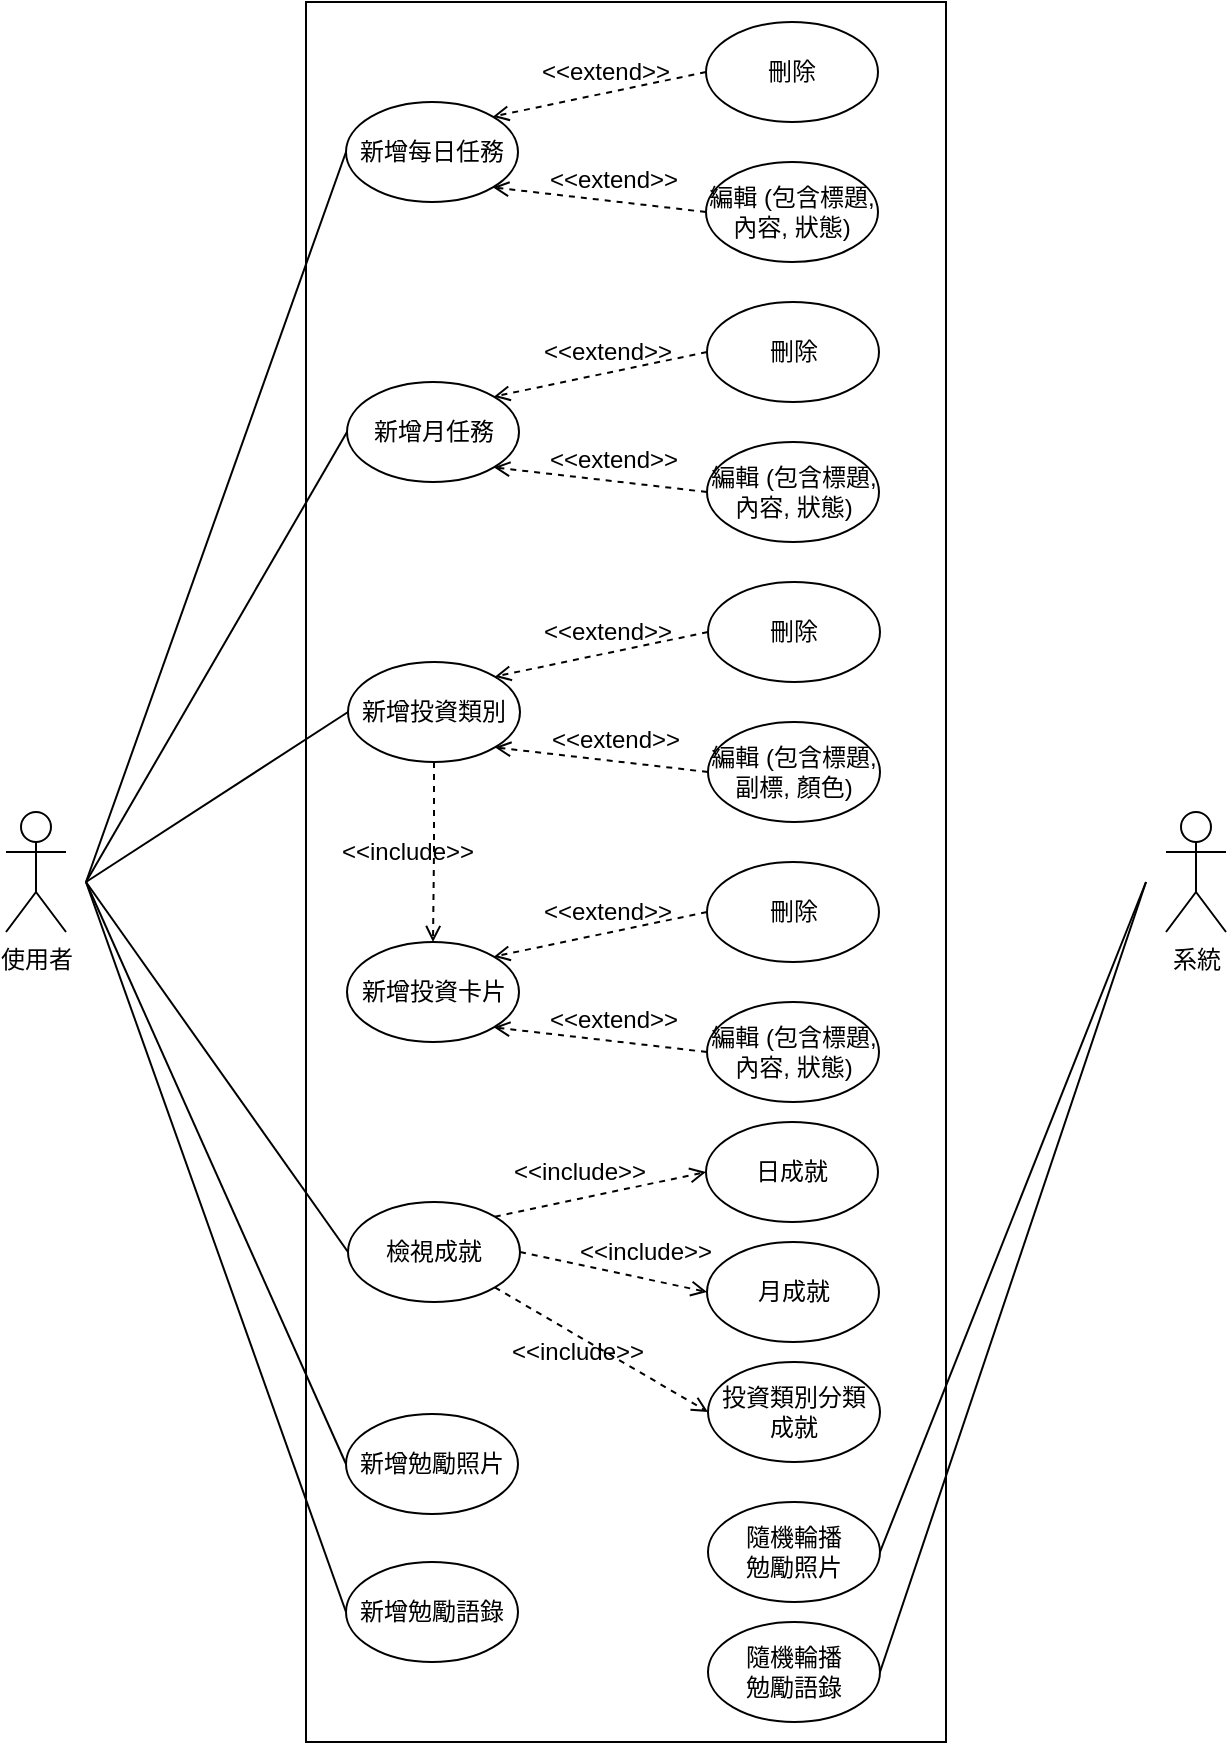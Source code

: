 <mxfile version="22.1.4" type="github">
  <diagram name="UseCase" id="pDSUjegn96nsJKg2fZfC">
    <mxGraphModel dx="934" dy="508" grid="1" gridSize="10" guides="1" tooltips="1" connect="1" arrows="1" fold="1" page="1" pageScale="1" pageWidth="827" pageHeight="1169" math="0" shadow="0">
      <root>
        <mxCell id="0" />
        <mxCell id="1" parent="0" />
        <mxCell id="iqI2cnadPSswFyMTZ1ij-2" value="" style="rounded=0;whiteSpace=wrap;html=1;" vertex="1" parent="1">
          <mxGeometry x="290" y="60" width="320" height="870" as="geometry" />
        </mxCell>
        <mxCell id="iqI2cnadPSswFyMTZ1ij-3" value="使用者" style="shape=umlActor;verticalLabelPosition=bottom;verticalAlign=top;html=1;outlineConnect=0;" vertex="1" parent="1">
          <mxGeometry x="140" y="465" width="30" height="60" as="geometry" />
        </mxCell>
        <mxCell id="iqI2cnadPSswFyMTZ1ij-4" value="新增每日任務" style="ellipse;whiteSpace=wrap;html=1;" vertex="1" parent="1">
          <mxGeometry x="310" y="110" width="86" height="50" as="geometry" />
        </mxCell>
        <mxCell id="iqI2cnadPSswFyMTZ1ij-11" style="rounded=0;orthogonalLoop=1;jettySize=auto;html=1;exitX=0;exitY=0.5;exitDx=0;exitDy=0;entryX=1;entryY=0;entryDx=0;entryDy=0;dashed=1;endArrow=open;endFill=0;" edge="1" parent="1" source="iqI2cnadPSswFyMTZ1ij-7" target="iqI2cnadPSswFyMTZ1ij-4">
          <mxGeometry relative="1" as="geometry" />
        </mxCell>
        <mxCell id="iqI2cnadPSswFyMTZ1ij-7" value="刪除" style="ellipse;whiteSpace=wrap;html=1;" vertex="1" parent="1">
          <mxGeometry x="490" y="70" width="86" height="50" as="geometry" />
        </mxCell>
        <mxCell id="iqI2cnadPSswFyMTZ1ij-13" style="rounded=0;orthogonalLoop=1;jettySize=auto;html=1;exitX=0;exitY=0.5;exitDx=0;exitDy=0;entryX=1;entryY=1;entryDx=0;entryDy=0;dashed=1;endArrow=open;endFill=0;" edge="1" parent="1" source="iqI2cnadPSswFyMTZ1ij-8" target="iqI2cnadPSswFyMTZ1ij-4">
          <mxGeometry relative="1" as="geometry" />
        </mxCell>
        <mxCell id="iqI2cnadPSswFyMTZ1ij-8" value="編輯 (包含標題, 內容, 狀態)" style="ellipse;whiteSpace=wrap;html=1;" vertex="1" parent="1">
          <mxGeometry x="490" y="140" width="86" height="50" as="geometry" />
        </mxCell>
        <mxCell id="iqI2cnadPSswFyMTZ1ij-12" value="&amp;lt;&amp;lt;extend&amp;gt;&amp;gt;" style="text;html=1;strokeColor=none;fillColor=none;align=center;verticalAlign=middle;whiteSpace=wrap;rounded=0;" vertex="1" parent="1">
          <mxGeometry x="410" y="80" width="60" height="30" as="geometry" />
        </mxCell>
        <mxCell id="iqI2cnadPSswFyMTZ1ij-14" value="&amp;lt;&amp;lt;extend&amp;gt;&amp;gt;" style="text;html=1;strokeColor=none;fillColor=none;align=center;verticalAlign=middle;whiteSpace=wrap;rounded=0;" vertex="1" parent="1">
          <mxGeometry x="413.5" y="134" width="60" height="30" as="geometry" />
        </mxCell>
        <mxCell id="iqI2cnadPSswFyMTZ1ij-29" value="新增月任務" style="ellipse;whiteSpace=wrap;html=1;" vertex="1" parent="1">
          <mxGeometry x="310.5" y="250" width="86" height="50" as="geometry" />
        </mxCell>
        <mxCell id="iqI2cnadPSswFyMTZ1ij-30" style="rounded=0;orthogonalLoop=1;jettySize=auto;html=1;exitX=0;exitY=0.5;exitDx=0;exitDy=0;entryX=1;entryY=0;entryDx=0;entryDy=0;dashed=1;endArrow=open;endFill=0;" edge="1" parent="1" source="iqI2cnadPSswFyMTZ1ij-31" target="iqI2cnadPSswFyMTZ1ij-29">
          <mxGeometry relative="1" as="geometry" />
        </mxCell>
        <mxCell id="iqI2cnadPSswFyMTZ1ij-31" value="刪除" style="ellipse;whiteSpace=wrap;html=1;" vertex="1" parent="1">
          <mxGeometry x="490.5" y="210" width="86" height="50" as="geometry" />
        </mxCell>
        <mxCell id="iqI2cnadPSswFyMTZ1ij-32" style="rounded=0;orthogonalLoop=1;jettySize=auto;html=1;exitX=0;exitY=0.5;exitDx=0;exitDy=0;entryX=1;entryY=1;entryDx=0;entryDy=0;dashed=1;endArrow=open;endFill=0;" edge="1" parent="1" source="iqI2cnadPSswFyMTZ1ij-33" target="iqI2cnadPSswFyMTZ1ij-29">
          <mxGeometry relative="1" as="geometry" />
        </mxCell>
        <mxCell id="iqI2cnadPSswFyMTZ1ij-33" value="編輯 (包含標題, 內容, 狀態)" style="ellipse;whiteSpace=wrap;html=1;" vertex="1" parent="1">
          <mxGeometry x="490.5" y="280" width="86" height="50" as="geometry" />
        </mxCell>
        <mxCell id="iqI2cnadPSswFyMTZ1ij-34" value="&amp;lt;&amp;lt;extend&amp;gt;&amp;gt;" style="text;html=1;strokeColor=none;fillColor=none;align=center;verticalAlign=middle;whiteSpace=wrap;rounded=0;" vertex="1" parent="1">
          <mxGeometry x="410.5" y="220" width="60" height="30" as="geometry" />
        </mxCell>
        <mxCell id="iqI2cnadPSswFyMTZ1ij-35" value="&amp;lt;&amp;lt;extend&amp;gt;&amp;gt;" style="text;html=1;strokeColor=none;fillColor=none;align=center;verticalAlign=middle;whiteSpace=wrap;rounded=0;" vertex="1" parent="1">
          <mxGeometry x="414" y="274" width="60" height="30" as="geometry" />
        </mxCell>
        <mxCell id="iqI2cnadPSswFyMTZ1ij-50" style="edgeStyle=orthogonalEdgeStyle;rounded=0;orthogonalLoop=1;jettySize=auto;html=1;exitX=0.5;exitY=1;exitDx=0;exitDy=0;entryX=0.5;entryY=0;entryDx=0;entryDy=0;dashed=1;endArrow=open;endFill=0;" edge="1" parent="1" source="iqI2cnadPSswFyMTZ1ij-36" target="iqI2cnadPSswFyMTZ1ij-43">
          <mxGeometry relative="1" as="geometry" />
        </mxCell>
        <mxCell id="iqI2cnadPSswFyMTZ1ij-36" value="新增投資類別" style="ellipse;whiteSpace=wrap;html=1;" vertex="1" parent="1">
          <mxGeometry x="311" y="390" width="86" height="50" as="geometry" />
        </mxCell>
        <mxCell id="iqI2cnadPSswFyMTZ1ij-37" style="rounded=0;orthogonalLoop=1;jettySize=auto;html=1;exitX=0;exitY=0.5;exitDx=0;exitDy=0;entryX=1;entryY=0;entryDx=0;entryDy=0;dashed=1;endArrow=open;endFill=0;" edge="1" parent="1" source="iqI2cnadPSswFyMTZ1ij-38" target="iqI2cnadPSswFyMTZ1ij-36">
          <mxGeometry relative="1" as="geometry" />
        </mxCell>
        <mxCell id="iqI2cnadPSswFyMTZ1ij-38" value="刪除" style="ellipse;whiteSpace=wrap;html=1;" vertex="1" parent="1">
          <mxGeometry x="491" y="350" width="86" height="50" as="geometry" />
        </mxCell>
        <mxCell id="iqI2cnadPSswFyMTZ1ij-39" style="rounded=0;orthogonalLoop=1;jettySize=auto;html=1;exitX=0;exitY=0.5;exitDx=0;exitDy=0;entryX=1;entryY=1;entryDx=0;entryDy=0;dashed=1;endArrow=open;endFill=0;" edge="1" parent="1" source="iqI2cnadPSswFyMTZ1ij-40" target="iqI2cnadPSswFyMTZ1ij-36">
          <mxGeometry relative="1" as="geometry" />
        </mxCell>
        <mxCell id="iqI2cnadPSswFyMTZ1ij-40" value="編輯 (包含標題, 副標, 顏色)" style="ellipse;whiteSpace=wrap;html=1;" vertex="1" parent="1">
          <mxGeometry x="491" y="420" width="86" height="50" as="geometry" />
        </mxCell>
        <mxCell id="iqI2cnadPSswFyMTZ1ij-41" value="&amp;lt;&amp;lt;extend&amp;gt;&amp;gt;" style="text;html=1;strokeColor=none;fillColor=none;align=center;verticalAlign=middle;whiteSpace=wrap;rounded=0;" vertex="1" parent="1">
          <mxGeometry x="411" y="360" width="60" height="30" as="geometry" />
        </mxCell>
        <mxCell id="iqI2cnadPSswFyMTZ1ij-42" value="&amp;lt;&amp;lt;extend&amp;gt;&amp;gt;" style="text;html=1;strokeColor=none;fillColor=none;align=center;verticalAlign=middle;whiteSpace=wrap;rounded=0;" vertex="1" parent="1">
          <mxGeometry x="414.5" y="414" width="60" height="30" as="geometry" />
        </mxCell>
        <mxCell id="iqI2cnadPSswFyMTZ1ij-43" value="新增投資卡片" style="ellipse;whiteSpace=wrap;html=1;" vertex="1" parent="1">
          <mxGeometry x="310.5" y="530" width="86" height="50" as="geometry" />
        </mxCell>
        <mxCell id="iqI2cnadPSswFyMTZ1ij-44" style="rounded=0;orthogonalLoop=1;jettySize=auto;html=1;exitX=0;exitY=0.5;exitDx=0;exitDy=0;entryX=1;entryY=0;entryDx=0;entryDy=0;dashed=1;endArrow=open;endFill=0;" edge="1" parent="1" source="iqI2cnadPSswFyMTZ1ij-45" target="iqI2cnadPSswFyMTZ1ij-43">
          <mxGeometry relative="1" as="geometry" />
        </mxCell>
        <mxCell id="iqI2cnadPSswFyMTZ1ij-45" value="刪除" style="ellipse;whiteSpace=wrap;html=1;" vertex="1" parent="1">
          <mxGeometry x="490.5" y="490" width="86" height="50" as="geometry" />
        </mxCell>
        <mxCell id="iqI2cnadPSswFyMTZ1ij-46" style="rounded=0;orthogonalLoop=1;jettySize=auto;html=1;exitX=0;exitY=0.5;exitDx=0;exitDy=0;entryX=1;entryY=1;entryDx=0;entryDy=0;dashed=1;endArrow=open;endFill=0;" edge="1" parent="1" source="iqI2cnadPSswFyMTZ1ij-47" target="iqI2cnadPSswFyMTZ1ij-43">
          <mxGeometry relative="1" as="geometry" />
        </mxCell>
        <mxCell id="iqI2cnadPSswFyMTZ1ij-47" value="編輯 (包含標題, 內容, 狀態)" style="ellipse;whiteSpace=wrap;html=1;" vertex="1" parent="1">
          <mxGeometry x="490.5" y="560" width="86" height="50" as="geometry" />
        </mxCell>
        <mxCell id="iqI2cnadPSswFyMTZ1ij-48" value="&amp;lt;&amp;lt;extend&amp;gt;&amp;gt;" style="text;html=1;strokeColor=none;fillColor=none;align=center;verticalAlign=middle;whiteSpace=wrap;rounded=0;" vertex="1" parent="1">
          <mxGeometry x="410.5" y="500" width="60" height="30" as="geometry" />
        </mxCell>
        <mxCell id="iqI2cnadPSswFyMTZ1ij-49" value="&amp;lt;&amp;lt;extend&amp;gt;&amp;gt;" style="text;html=1;strokeColor=none;fillColor=none;align=center;verticalAlign=middle;whiteSpace=wrap;rounded=0;" vertex="1" parent="1">
          <mxGeometry x="414" y="554" width="60" height="30" as="geometry" />
        </mxCell>
        <mxCell id="iqI2cnadPSswFyMTZ1ij-51" value="&amp;lt;&amp;lt;include&amp;gt;&amp;gt;" style="text;html=1;strokeColor=none;fillColor=none;align=center;verticalAlign=middle;whiteSpace=wrap;rounded=0;" vertex="1" parent="1">
          <mxGeometry x="311" y="470" width="60" height="30" as="geometry" />
        </mxCell>
        <mxCell id="iqI2cnadPSswFyMTZ1ij-58" style="rounded=0;orthogonalLoop=1;jettySize=auto;html=1;exitX=1;exitY=0;exitDx=0;exitDy=0;entryX=0;entryY=0.5;entryDx=0;entryDy=0;dashed=1;endArrow=open;endFill=0;" edge="1" parent="1" source="iqI2cnadPSswFyMTZ1ij-53" target="iqI2cnadPSswFyMTZ1ij-54">
          <mxGeometry relative="1" as="geometry" />
        </mxCell>
        <mxCell id="iqI2cnadPSswFyMTZ1ij-59" style="rounded=0;orthogonalLoop=1;jettySize=auto;html=1;exitX=1;exitY=0.5;exitDx=0;exitDy=0;entryX=0;entryY=0.5;entryDx=0;entryDy=0;dashed=1;endArrow=open;endFill=0;" edge="1" parent="1" source="iqI2cnadPSswFyMTZ1ij-53" target="iqI2cnadPSswFyMTZ1ij-55">
          <mxGeometry relative="1" as="geometry" />
        </mxCell>
        <mxCell id="iqI2cnadPSswFyMTZ1ij-60" style="rounded=0;orthogonalLoop=1;jettySize=auto;html=1;exitX=1;exitY=1;exitDx=0;exitDy=0;entryX=0;entryY=0.5;entryDx=0;entryDy=0;dashed=1;endArrow=open;endFill=0;" edge="1" parent="1" source="iqI2cnadPSswFyMTZ1ij-53" target="iqI2cnadPSswFyMTZ1ij-56">
          <mxGeometry relative="1" as="geometry" />
        </mxCell>
        <mxCell id="iqI2cnadPSswFyMTZ1ij-53" value="檢視成就" style="ellipse;whiteSpace=wrap;html=1;" vertex="1" parent="1">
          <mxGeometry x="311" y="660" width="86" height="50" as="geometry" />
        </mxCell>
        <mxCell id="iqI2cnadPSswFyMTZ1ij-54" value="日成就" style="ellipse;whiteSpace=wrap;html=1;" vertex="1" parent="1">
          <mxGeometry x="490" y="620" width="86" height="50" as="geometry" />
        </mxCell>
        <mxCell id="iqI2cnadPSswFyMTZ1ij-55" value="月成就" style="ellipse;whiteSpace=wrap;html=1;" vertex="1" parent="1">
          <mxGeometry x="490.5" y="680" width="86" height="50" as="geometry" />
        </mxCell>
        <mxCell id="iqI2cnadPSswFyMTZ1ij-56" value="投資類別分類&lt;br&gt;成就" style="ellipse;whiteSpace=wrap;html=1;" vertex="1" parent="1">
          <mxGeometry x="491" y="740" width="86" height="50" as="geometry" />
        </mxCell>
        <mxCell id="iqI2cnadPSswFyMTZ1ij-61" value="&amp;lt;&amp;lt;include&amp;gt;&amp;gt;" style="text;html=1;strokeColor=none;fillColor=none;align=center;verticalAlign=middle;whiteSpace=wrap;rounded=0;" vertex="1" parent="1">
          <mxGeometry x="397" y="630" width="60" height="30" as="geometry" />
        </mxCell>
        <mxCell id="iqI2cnadPSswFyMTZ1ij-62" value="&amp;lt;&amp;lt;include&amp;gt;&amp;gt;" style="text;html=1;strokeColor=none;fillColor=none;align=center;verticalAlign=middle;whiteSpace=wrap;rounded=0;" vertex="1" parent="1">
          <mxGeometry x="430" y="670" width="60" height="30" as="geometry" />
        </mxCell>
        <mxCell id="iqI2cnadPSswFyMTZ1ij-63" value="&amp;lt;&amp;lt;include&amp;gt;&amp;gt;" style="text;html=1;strokeColor=none;fillColor=none;align=center;verticalAlign=middle;whiteSpace=wrap;rounded=0;" vertex="1" parent="1">
          <mxGeometry x="396" y="720" width="60" height="30" as="geometry" />
        </mxCell>
        <mxCell id="iqI2cnadPSswFyMTZ1ij-64" value="新增勉勵照片" style="ellipse;whiteSpace=wrap;html=1;" vertex="1" parent="1">
          <mxGeometry x="310" y="766" width="86" height="50" as="geometry" />
        </mxCell>
        <mxCell id="iqI2cnadPSswFyMTZ1ij-66" value="新增勉勵語錄" style="ellipse;whiteSpace=wrap;html=1;" vertex="1" parent="1">
          <mxGeometry x="310" y="840" width="86" height="50" as="geometry" />
        </mxCell>
        <mxCell id="iqI2cnadPSswFyMTZ1ij-67" value="隨機輪播&lt;br&gt;勉勵照片" style="ellipse;whiteSpace=wrap;html=1;" vertex="1" parent="1">
          <mxGeometry x="491" y="810" width="86" height="50" as="geometry" />
        </mxCell>
        <mxCell id="iqI2cnadPSswFyMTZ1ij-68" value="隨機輪播&lt;br&gt;勉勵語錄" style="ellipse;whiteSpace=wrap;html=1;" vertex="1" parent="1">
          <mxGeometry x="491" y="870" width="86" height="50" as="geometry" />
        </mxCell>
        <mxCell id="iqI2cnadPSswFyMTZ1ij-69" value="系統" style="shape=umlActor;verticalLabelPosition=bottom;verticalAlign=top;html=1;outlineConnect=0;" vertex="1" parent="1">
          <mxGeometry x="720" y="465" width="30" height="60" as="geometry" />
        </mxCell>
        <mxCell id="iqI2cnadPSswFyMTZ1ij-70" value="" style="endArrow=none;html=1;rounded=0;entryX=0;entryY=0.5;entryDx=0;entryDy=0;" edge="1" parent="1" target="iqI2cnadPSswFyMTZ1ij-4">
          <mxGeometry width="50" height="50" relative="1" as="geometry">
            <mxPoint x="180" y="500" as="sourcePoint" />
            <mxPoint x="210" y="350" as="targetPoint" />
          </mxGeometry>
        </mxCell>
        <mxCell id="iqI2cnadPSswFyMTZ1ij-72" value="" style="endArrow=none;html=1;rounded=0;entryX=0;entryY=0.5;entryDx=0;entryDy=0;" edge="1" parent="1" target="iqI2cnadPSswFyMTZ1ij-29">
          <mxGeometry width="50" height="50" relative="1" as="geometry">
            <mxPoint x="180" y="500" as="sourcePoint" />
            <mxPoint x="320" y="145" as="targetPoint" />
          </mxGeometry>
        </mxCell>
        <mxCell id="iqI2cnadPSswFyMTZ1ij-73" value="" style="endArrow=none;html=1;rounded=0;entryX=0;entryY=0.5;entryDx=0;entryDy=0;" edge="1" parent="1" target="iqI2cnadPSswFyMTZ1ij-36">
          <mxGeometry width="50" height="50" relative="1" as="geometry">
            <mxPoint x="180" y="500" as="sourcePoint" />
            <mxPoint x="330" y="155" as="targetPoint" />
          </mxGeometry>
        </mxCell>
        <mxCell id="iqI2cnadPSswFyMTZ1ij-74" value="" style="endArrow=none;html=1;rounded=0;entryX=0;entryY=0.5;entryDx=0;entryDy=0;" edge="1" parent="1" target="iqI2cnadPSswFyMTZ1ij-53">
          <mxGeometry width="50" height="50" relative="1" as="geometry">
            <mxPoint x="180" y="500" as="sourcePoint" />
            <mxPoint x="340" y="165" as="targetPoint" />
          </mxGeometry>
        </mxCell>
        <mxCell id="iqI2cnadPSswFyMTZ1ij-75" value="" style="endArrow=none;html=1;rounded=0;entryX=0;entryY=0.5;entryDx=0;entryDy=0;" edge="1" parent="1" target="iqI2cnadPSswFyMTZ1ij-64">
          <mxGeometry width="50" height="50" relative="1" as="geometry">
            <mxPoint x="180" y="500" as="sourcePoint" />
            <mxPoint x="321" y="695" as="targetPoint" />
          </mxGeometry>
        </mxCell>
        <mxCell id="iqI2cnadPSswFyMTZ1ij-76" value="" style="endArrow=none;html=1;rounded=0;entryX=0;entryY=0.5;entryDx=0;entryDy=0;" edge="1" parent="1" target="iqI2cnadPSswFyMTZ1ij-66">
          <mxGeometry width="50" height="50" relative="1" as="geometry">
            <mxPoint x="180" y="500" as="sourcePoint" />
            <mxPoint x="331" y="705" as="targetPoint" />
          </mxGeometry>
        </mxCell>
        <mxCell id="iqI2cnadPSswFyMTZ1ij-77" value="" style="endArrow=none;html=1;rounded=0;exitX=1;exitY=0.5;exitDx=0;exitDy=0;" edge="1" parent="1" source="iqI2cnadPSswFyMTZ1ij-68">
          <mxGeometry width="50" height="50" relative="1" as="geometry">
            <mxPoint x="620" y="590" as="sourcePoint" />
            <mxPoint x="710" y="500" as="targetPoint" />
          </mxGeometry>
        </mxCell>
        <mxCell id="iqI2cnadPSswFyMTZ1ij-78" value="" style="endArrow=none;html=1;rounded=0;exitX=1;exitY=0.5;exitDx=0;exitDy=0;" edge="1" parent="1" source="iqI2cnadPSswFyMTZ1ij-67">
          <mxGeometry width="50" height="50" relative="1" as="geometry">
            <mxPoint x="553" y="905" as="sourcePoint" />
            <mxPoint x="710" y="500" as="targetPoint" />
          </mxGeometry>
        </mxCell>
      </root>
    </mxGraphModel>
  </diagram>
</mxfile>
